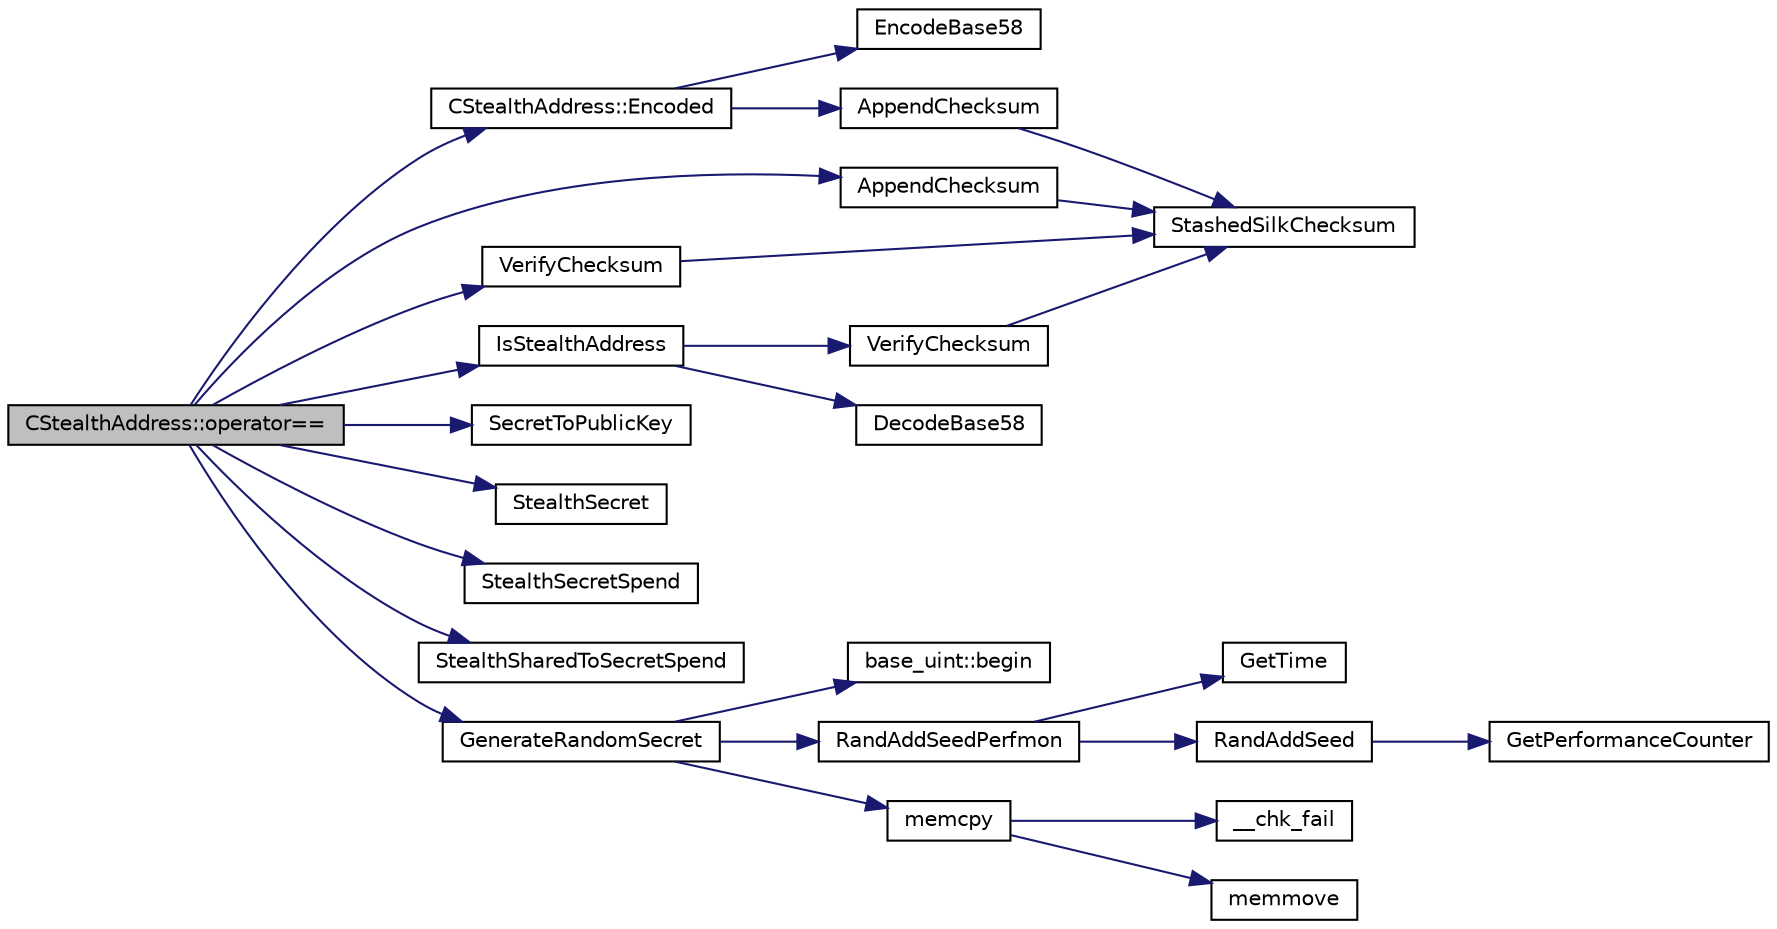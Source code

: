 digraph "CStealthAddress::operator=="
{
  edge [fontname="Helvetica",fontsize="10",labelfontname="Helvetica",labelfontsize="10"];
  node [fontname="Helvetica",fontsize="10",shape=record];
  rankdir="LR";
  Node34 [label="CStealthAddress::operator==",height=0.2,width=0.4,color="black", fillcolor="grey75", style="filled", fontcolor="black"];
  Node34 -> Node35 [color="midnightblue",fontsize="10",style="solid",fontname="Helvetica"];
  Node35 [label="CStealthAddress::Encoded",height=0.2,width=0.4,color="black", fillcolor="white", style="filled",URL="$d6/d37/class_c_stealth_address.html#a1318c3f56f64354f4c909380ba692c91"];
  Node35 -> Node36 [color="midnightblue",fontsize="10",style="solid",fontname="Helvetica"];
  Node36 [label="AppendChecksum",height=0.2,width=0.4,color="black", fillcolor="white", style="filled",URL="$db/d2d/stealth_8cpp.html#aa4f182dc0efd181cef81ca75ae960533"];
  Node36 -> Node37 [color="midnightblue",fontsize="10",style="solid",fontname="Helvetica"];
  Node37 [label="StashedSilkChecksum",height=0.2,width=0.4,color="black", fillcolor="white", style="filled",URL="$db/d2d/stealth_8cpp.html#abb79a3b98a10b85daf3f3ff35c1cbfa8"];
  Node35 -> Node38 [color="midnightblue",fontsize="10",style="solid",fontname="Helvetica"];
  Node38 [label="EncodeBase58",height=0.2,width=0.4,color="black", fillcolor="white", style="filled",URL="$db/d9c/base58_8cpp.html#a8d6f0e9d5df175b4966dcede31dc90ad",tooltip="Encode a byte sequence as a base58-encoded string. "];
  Node34 -> Node39 [color="midnightblue",fontsize="10",style="solid",fontname="Helvetica"];
  Node39 [label="AppendChecksum",height=0.2,width=0.4,color="black", fillcolor="white", style="filled",URL="$d4/d43/stealth_8h.html#aa4f182dc0efd181cef81ca75ae960533"];
  Node39 -> Node37 [color="midnightblue",fontsize="10",style="solid",fontname="Helvetica"];
  Node34 -> Node40 [color="midnightblue",fontsize="10",style="solid",fontname="Helvetica"];
  Node40 [label="VerifyChecksum",height=0.2,width=0.4,color="black", fillcolor="white", style="filled",URL="$d4/d43/stealth_8h.html#a5ff6f6775db5f747f5088c7ef8264b74"];
  Node40 -> Node37 [color="midnightblue",fontsize="10",style="solid",fontname="Helvetica"];
  Node34 -> Node41 [color="midnightblue",fontsize="10",style="solid",fontname="Helvetica"];
  Node41 [label="GenerateRandomSecret",height=0.2,width=0.4,color="black", fillcolor="white", style="filled",URL="$d4/d43/stealth_8h.html#ab09bf0ded4faa17a866c79087b0b20a8"];
  Node41 -> Node42 [color="midnightblue",fontsize="10",style="solid",fontname="Helvetica"];
  Node42 [label="RandAddSeedPerfmon",height=0.2,width=0.4,color="black", fillcolor="white", style="filled",URL="$df/d2d/util_8cpp.html#a786af12a87491f8dc24351d93b9833b6"];
  Node42 -> Node43 [color="midnightblue",fontsize="10",style="solid",fontname="Helvetica"];
  Node43 [label="RandAddSeed",height=0.2,width=0.4,color="black", fillcolor="white", style="filled",URL="$df/d2d/util_8cpp.html#ab699fbdf803610a4e2060fd87787f7e0"];
  Node43 -> Node44 [color="midnightblue",fontsize="10",style="solid",fontname="Helvetica"];
  Node44 [label="GetPerformanceCounter",height=0.2,width=0.4,color="black", fillcolor="white", style="filled",URL="$d8/d3c/util_8h.html#acd4d9988b9bb3f31fddf72a34b2bc37f"];
  Node42 -> Node45 [color="midnightblue",fontsize="10",style="solid",fontname="Helvetica"];
  Node45 [label="GetTime",height=0.2,width=0.4,color="black", fillcolor="white", style="filled",URL="$df/d2d/util_8cpp.html#a46fac5fba8ba905b5f9acb364f5d8c6f"];
  Node41 -> Node46 [color="midnightblue",fontsize="10",style="solid",fontname="Helvetica"];
  Node46 [label="base_uint::begin",height=0.2,width=0.4,color="black", fillcolor="white", style="filled",URL="$da/df7/classbase__uint.html#aaa32054bf4e8fbb31d54a75f6065174d"];
  Node41 -> Node47 [color="midnightblue",fontsize="10",style="solid",fontname="Helvetica"];
  Node47 [label="memcpy",height=0.2,width=0.4,color="black", fillcolor="white", style="filled",URL="$d5/d9f/glibc__compat_8cpp.html#a0f46826ab0466591e136db24394923cf"];
  Node47 -> Node48 [color="midnightblue",fontsize="10",style="solid",fontname="Helvetica"];
  Node48 [label="memmove",height=0.2,width=0.4,color="black", fillcolor="white", style="filled",URL="$d5/d9f/glibc__compat_8cpp.html#a9778d49e9029dd75bc53ecbbf9f5e9a1"];
  Node47 -> Node49 [color="midnightblue",fontsize="10",style="solid",fontname="Helvetica"];
  Node49 [label="__chk_fail",height=0.2,width=0.4,color="black", fillcolor="white", style="filled",URL="$d5/d9f/glibc__compat_8cpp.html#a424ac71631da5ada2976630ff67051d1"];
  Node34 -> Node50 [color="midnightblue",fontsize="10",style="solid",fontname="Helvetica"];
  Node50 [label="SecretToPublicKey",height=0.2,width=0.4,color="black", fillcolor="white", style="filled",URL="$d4/d43/stealth_8h.html#a002000940ba18203d651e6d83164c0e7"];
  Node34 -> Node51 [color="midnightblue",fontsize="10",style="solid",fontname="Helvetica"];
  Node51 [label="StealthSecret",height=0.2,width=0.4,color="black", fillcolor="white", style="filled",URL="$d4/d43/stealth_8h.html#a855232bf5220ad0159c57e75887a60db"];
  Node34 -> Node52 [color="midnightblue",fontsize="10",style="solid",fontname="Helvetica"];
  Node52 [label="StealthSecretSpend",height=0.2,width=0.4,color="black", fillcolor="white", style="filled",URL="$d4/d43/stealth_8h.html#affc748a85c8f88db9b08acf27f371053"];
  Node34 -> Node53 [color="midnightblue",fontsize="10",style="solid",fontname="Helvetica"];
  Node53 [label="StealthSharedToSecretSpend",height=0.2,width=0.4,color="black", fillcolor="white", style="filled",URL="$d4/d43/stealth_8h.html#a2ac1f28c3a2a9e8e9fd67fb6bbbd5325"];
  Node34 -> Node54 [color="midnightblue",fontsize="10",style="solid",fontname="Helvetica"];
  Node54 [label="IsStealthAddress",height=0.2,width=0.4,color="black", fillcolor="white", style="filled",URL="$d4/d43/stealth_8h.html#a26c89afcb720e8b1a9c9dadaee26757b"];
  Node54 -> Node55 [color="midnightblue",fontsize="10",style="solid",fontname="Helvetica"];
  Node55 [label="DecodeBase58",height=0.2,width=0.4,color="black", fillcolor="white", style="filled",URL="$db/d9c/base58_8cpp.html#a0f74d1d6e7e982cad4b0e538acea4538",tooltip="Decode a base58-encoded string (psz) into a byte vector (vchRet). "];
  Node54 -> Node56 [color="midnightblue",fontsize="10",style="solid",fontname="Helvetica"];
  Node56 [label="VerifyChecksum",height=0.2,width=0.4,color="black", fillcolor="white", style="filled",URL="$db/d2d/stealth_8cpp.html#a5ff6f6775db5f747f5088c7ef8264b74"];
  Node56 -> Node37 [color="midnightblue",fontsize="10",style="solid",fontname="Helvetica"];
}
